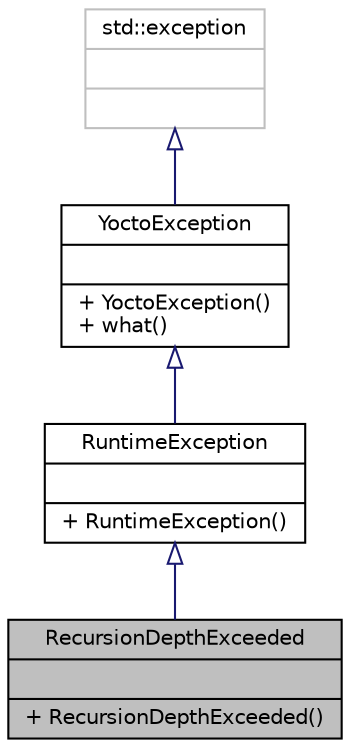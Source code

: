 digraph "RecursionDepthExceeded"
{
 // LATEX_PDF_SIZE
  edge [fontname="Helvetica",fontsize="10",labelfontname="Helvetica",labelfontsize="10"];
  node [fontname="Helvetica",fontsize="10",shape=record];
  Node1 [label="{RecursionDepthExceeded\n||+ RecursionDepthExceeded()\l}",height=0.2,width=0.4,color="black", fillcolor="grey75", style="filled", fontcolor="black",tooltip="Error that occure when maximum recursion depth limit exceeded."];
  Node2 -> Node1 [dir="back",color="midnightblue",fontsize="10",style="solid",arrowtail="onormal"];
  Node2 [label="{RuntimeException\n||+ RuntimeException()\l}",height=0.2,width=0.4,color="black", fillcolor="white", style="filled",URL="$class_runtime_exception.html",tooltip=" "];
  Node3 -> Node2 [dir="back",color="midnightblue",fontsize="10",style="solid",arrowtail="onormal"];
  Node3 [label="{YoctoException\n||+ YoctoException()\l+ what()\l}",height=0.2,width=0.4,color="black", fillcolor="white", style="filled",URL="$class_yocto_exception.html",tooltip="The base class of all exceptions in Yocto."];
  Node4 -> Node3 [dir="back",color="midnightblue",fontsize="10",style="solid",arrowtail="onormal"];
  Node4 [label="{std::exception\n||}",height=0.2,width=0.4,color="grey75", fillcolor="white", style="filled",tooltip="STL class."];
}

